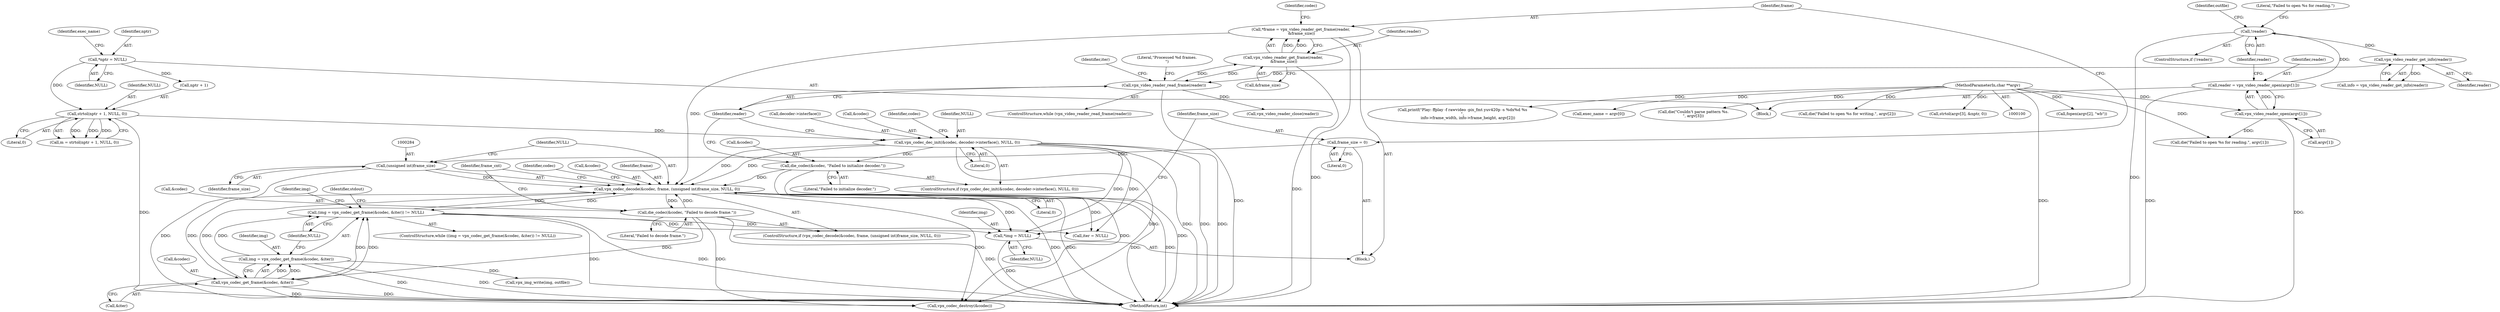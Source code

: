 digraph "0_Android_5a9753fca56f0eeb9f61e342b2fccffc364f9426_1@pointer" {
"1000263" [label="(Call,*img = NULL)"];
"1000244" [label="(Call,vpx_codec_dec_init(&codec, decoder->interface(), NULL, 0))"];
"1000191" [label="(Call,strtol(nptr + 1, NULL, 0))"];
"1000138" [label="(Call,*nptr = NULL)"];
"1000326" [label="(Call,(img = vpx_codec_get_frame(&codec, &iter)) != NULL)"];
"1000327" [label="(Call,img = vpx_codec_get_frame(&codec, &iter))"];
"1000329" [label="(Call,vpx_codec_get_frame(&codec, &iter))"];
"1000279" [label="(Call,vpx_codec_decode(&codec, frame, (unsigned int)frame_size, NULL, 0))"];
"1000250" [label="(Call,die_codec(&codec, \"Failed to initialize decoder.\"))"];
"1000288" [label="(Call,die_codec(&codec, \"Failed to decode frame.\"))"];
"1000272" [label="(Call,*frame = vpx_video_reader_get_frame(reader,\n &frame_size))"];
"1000274" [label="(Call,vpx_video_reader_get_frame(reader,\n &frame_size))"];
"1000255" [label="(Call,vpx_video_reader_read_frame(reader))"];
"1000226" [label="(Call,vpx_video_reader_get_info(reader))"];
"1000159" [label="(Call,!reader)"];
"1000152" [label="(Call,reader = vpx_video_reader_open(argv[1]))"];
"1000154" [label="(Call,vpx_video_reader_open(argv[1]))"];
"1000102" [label="(MethodParameterIn,char **argv)"];
"1000283" [label="(Call,(unsigned int)frame_size)"];
"1000267" [label="(Call,frame_size = 0)"];
"1000335" [label="(Call,vpx_img_write(img, outfile))"];
"1000161" [label="(Call,die(\"Failed to open %s for reading.\", argv[1]))"];
"1000170" [label="(Call,fopen(argv[2], \"wb\"))"];
"1000257" [label="(Block,)"];
"1000191" [label="(Call,strtol(nptr + 1, NULL, 0))"];
"1000153" [label="(Identifier,reader)"];
"1000255" [label="(Call,vpx_video_reader_read_frame(reader))"];
"1000265" [label="(Identifier,NULL)"];
"1000248" [label="(Identifier,NULL)"];
"1000154" [label="(Call,vpx_video_reader_open(argv[1]))"];
"1000373" [label="(MethodReturn,int)"];
"1000263" [label="(Call,*img = NULL)"];
"1000256" [label="(Identifier,reader)"];
"1000278" [label="(ControlStructure,if (vpx_codec_decode(&codec, frame, (unsigned int)frame_size, NULL, 0)))"];
"1000285" [label="(Identifier,frame_size)"];
"1000139" [label="(Identifier,nptr)"];
"1000102" [label="(MethodParameterIn,char **argv)"];
"1000227" [label="(Identifier,reader)"];
"1000159" [label="(Call,!reader)"];
"1000356" [label="(Call,printf(\"Play: ffplay -f rawvideo -pix_fmt yuv420p -s %dx%d %s\n\",\n         info->frame_width, info->frame_height, argv[2]))"];
"1000244" [label="(Call,vpx_codec_dec_init(&codec, decoder->interface(), NULL, 0))"];
"1000141" [label="(Call,exec_name = argv[0])"];
"1000251" [label="(Call,&codec)"];
"1000328" [label="(Identifier,img)"];
"1000291" [label="(Literal,\"Failed to decode frame.\")"];
"1000367" [label="(Call,vpx_video_reader_close(reader))"];
"1000219" [label="(Call,die(\"Couldn't parse pattern %s.\n\", argv[3]))"];
"1000289" [label="(Call,&codec)"];
"1000336" [label="(Identifier,img)"];
"1000293" [label="(Identifier,frame_cnt)"];
"1000334" [label="(Identifier,NULL)"];
"1000224" [label="(Call,info = vpx_video_reader_get_info(reader))"];
"1000267" [label="(Call,frame_size = 0)"];
"1000346" [label="(Literal,\"Processed %d frames.\n\")"];
"1000192" [label="(Call,nptr + 1)"];
"1000226" [label="(Call,vpx_video_reader_get_info(reader))"];
"1000264" [label="(Identifier,img)"];
"1000325" [label="(ControlStructure,while ((img = vpx_codec_get_frame(&codec, &iter)) != NULL))"];
"1000332" [label="(Call,&iter)"];
"1000283" [label="(Call,(unsigned int)frame_size)"];
"1000329" [label="(Call,vpx_codec_get_frame(&codec, &iter))"];
"1000243" [label="(ControlStructure,if (vpx_codec_dec_init(&codec, decoder->interface(), NULL, 0)))"];
"1000290" [label="(Identifier,codec)"];
"1000175" [label="(Call,die(\"Failed to open %s for writing.\", argv[2]))"];
"1000327" [label="(Call,img = vpx_codec_get_frame(&codec, &iter))"];
"1000247" [label="(Call,decoder->interface())"];
"1000249" [label="(Literal,0)"];
"1000196" [label="(Literal,0)"];
"1000160" [label="(Identifier,reader)"];
"1000195" [label="(Identifier,NULL)"];
"1000253" [label="(Literal,\"Failed to initialize decoder.\")"];
"1000182" [label="(Call,strtol(argv[3], &nptr, 0))"];
"1000279" [label="(Call,vpx_codec_decode(&codec, frame, (unsigned int)frame_size, NULL, 0))"];
"1000250" [label="(Call,die_codec(&codec, \"Failed to initialize decoder.\"))"];
"1000189" [label="(Call,m = strtol(nptr + 1, NULL, 0))"];
"1000280" [label="(Call,&codec)"];
"1000330" [label="(Call,&codec)"];
"1000281" [label="(Identifier,codec)"];
"1000260" [label="(Identifier,iter)"];
"1000162" [label="(Literal,\"Failed to open %s for reading.\")"];
"1000142" [label="(Identifier,exec_name)"];
"1000288" [label="(Call,die_codec(&codec, \"Failed to decode frame.\"))"];
"1000169" [label="(Identifier,outfile)"];
"1000282" [label="(Identifier,frame)"];
"1000349" [label="(Call,vpx_codec_destroy(&codec))"];
"1000268" [label="(Identifier,frame_size)"];
"1000274" [label="(Call,vpx_video_reader_get_frame(reader,\n &frame_size))"];
"1000138" [label="(Call,*nptr = NULL)"];
"1000275" [label="(Identifier,reader)"];
"1000273" [label="(Identifier,frame)"];
"1000155" [label="(Call,argv[1])"];
"1000254" [label="(ControlStructure,while (vpx_video_reader_read_frame(reader)))"];
"1000286" [label="(Identifier,NULL)"];
"1000245" [label="(Call,&codec)"];
"1000272" [label="(Call,*frame = vpx_video_reader_get_frame(reader,\n &frame_size))"];
"1000269" [label="(Literal,0)"];
"1000287" [label="(Literal,0)"];
"1000158" [label="(ControlStructure,if (!reader))"];
"1000152" [label="(Call,reader = vpx_video_reader_open(argv[1]))"];
"1000103" [label="(Block,)"];
"1000344" [label="(Identifier,stdout)"];
"1000259" [label="(Call,iter = NULL)"];
"1000252" [label="(Identifier,codec)"];
"1000140" [label="(Identifier,NULL)"];
"1000276" [label="(Call,&frame_size)"];
"1000326" [label="(Call,(img = vpx_codec_get_frame(&codec, &iter)) != NULL)"];
"1000263" -> "1000257"  [label="AST: "];
"1000263" -> "1000265"  [label="CFG: "];
"1000264" -> "1000263"  [label="AST: "];
"1000265" -> "1000263"  [label="AST: "];
"1000268" -> "1000263"  [label="CFG: "];
"1000263" -> "1000373"  [label="DDG: "];
"1000244" -> "1000263"  [label="DDG: "];
"1000326" -> "1000263"  [label="DDG: "];
"1000279" -> "1000263"  [label="DDG: "];
"1000244" -> "1000243"  [label="AST: "];
"1000244" -> "1000249"  [label="CFG: "];
"1000245" -> "1000244"  [label="AST: "];
"1000247" -> "1000244"  [label="AST: "];
"1000248" -> "1000244"  [label="AST: "];
"1000249" -> "1000244"  [label="AST: "];
"1000252" -> "1000244"  [label="CFG: "];
"1000256" -> "1000244"  [label="CFG: "];
"1000244" -> "1000373"  [label="DDG: "];
"1000244" -> "1000373"  [label="DDG: "];
"1000244" -> "1000373"  [label="DDG: "];
"1000191" -> "1000244"  [label="DDG: "];
"1000244" -> "1000250"  [label="DDG: "];
"1000244" -> "1000259"  [label="DDG: "];
"1000244" -> "1000279"  [label="DDG: "];
"1000244" -> "1000279"  [label="DDG: "];
"1000244" -> "1000349"  [label="DDG: "];
"1000191" -> "1000189"  [label="AST: "];
"1000191" -> "1000196"  [label="CFG: "];
"1000192" -> "1000191"  [label="AST: "];
"1000195" -> "1000191"  [label="AST: "];
"1000196" -> "1000191"  [label="AST: "];
"1000189" -> "1000191"  [label="CFG: "];
"1000191" -> "1000373"  [label="DDG: "];
"1000191" -> "1000189"  [label="DDG: "];
"1000191" -> "1000189"  [label="DDG: "];
"1000191" -> "1000189"  [label="DDG: "];
"1000138" -> "1000191"  [label="DDG: "];
"1000138" -> "1000103"  [label="AST: "];
"1000138" -> "1000140"  [label="CFG: "];
"1000139" -> "1000138"  [label="AST: "];
"1000140" -> "1000138"  [label="AST: "];
"1000142" -> "1000138"  [label="CFG: "];
"1000138" -> "1000192"  [label="DDG: "];
"1000326" -> "1000325"  [label="AST: "];
"1000326" -> "1000334"  [label="CFG: "];
"1000327" -> "1000326"  [label="AST: "];
"1000334" -> "1000326"  [label="AST: "];
"1000336" -> "1000326"  [label="CFG: "];
"1000344" -> "1000326"  [label="CFG: "];
"1000326" -> "1000373"  [label="DDG: "];
"1000326" -> "1000373"  [label="DDG: "];
"1000326" -> "1000259"  [label="DDG: "];
"1000326" -> "1000279"  [label="DDG: "];
"1000327" -> "1000326"  [label="DDG: "];
"1000329" -> "1000326"  [label="DDG: "];
"1000329" -> "1000326"  [label="DDG: "];
"1000279" -> "1000326"  [label="DDG: "];
"1000327" -> "1000329"  [label="CFG: "];
"1000328" -> "1000327"  [label="AST: "];
"1000329" -> "1000327"  [label="AST: "];
"1000334" -> "1000327"  [label="CFG: "];
"1000327" -> "1000373"  [label="DDG: "];
"1000327" -> "1000373"  [label="DDG: "];
"1000329" -> "1000327"  [label="DDG: "];
"1000329" -> "1000327"  [label="DDG: "];
"1000327" -> "1000335"  [label="DDG: "];
"1000329" -> "1000332"  [label="CFG: "];
"1000330" -> "1000329"  [label="AST: "];
"1000332" -> "1000329"  [label="AST: "];
"1000329" -> "1000373"  [label="DDG: "];
"1000329" -> "1000279"  [label="DDG: "];
"1000279" -> "1000329"  [label="DDG: "];
"1000288" -> "1000329"  [label="DDG: "];
"1000329" -> "1000349"  [label="DDG: "];
"1000279" -> "1000278"  [label="AST: "];
"1000279" -> "1000287"  [label="CFG: "];
"1000280" -> "1000279"  [label="AST: "];
"1000282" -> "1000279"  [label="AST: "];
"1000283" -> "1000279"  [label="AST: "];
"1000286" -> "1000279"  [label="AST: "];
"1000287" -> "1000279"  [label="AST: "];
"1000290" -> "1000279"  [label="CFG: "];
"1000293" -> "1000279"  [label="CFG: "];
"1000279" -> "1000373"  [label="DDG: "];
"1000279" -> "1000373"  [label="DDG: "];
"1000279" -> "1000373"  [label="DDG: "];
"1000279" -> "1000373"  [label="DDG: "];
"1000279" -> "1000259"  [label="DDG: "];
"1000250" -> "1000279"  [label="DDG: "];
"1000288" -> "1000279"  [label="DDG: "];
"1000272" -> "1000279"  [label="DDG: "];
"1000283" -> "1000279"  [label="DDG: "];
"1000279" -> "1000288"  [label="DDG: "];
"1000279" -> "1000349"  [label="DDG: "];
"1000250" -> "1000243"  [label="AST: "];
"1000250" -> "1000253"  [label="CFG: "];
"1000251" -> "1000250"  [label="AST: "];
"1000253" -> "1000250"  [label="AST: "];
"1000256" -> "1000250"  [label="CFG: "];
"1000250" -> "1000373"  [label="DDG: "];
"1000250" -> "1000349"  [label="DDG: "];
"1000288" -> "1000278"  [label="AST: "];
"1000288" -> "1000291"  [label="CFG: "];
"1000289" -> "1000288"  [label="AST: "];
"1000291" -> "1000288"  [label="AST: "];
"1000293" -> "1000288"  [label="CFG: "];
"1000288" -> "1000373"  [label="DDG: "];
"1000288" -> "1000349"  [label="DDG: "];
"1000272" -> "1000257"  [label="AST: "];
"1000272" -> "1000274"  [label="CFG: "];
"1000273" -> "1000272"  [label="AST: "];
"1000274" -> "1000272"  [label="AST: "];
"1000281" -> "1000272"  [label="CFG: "];
"1000272" -> "1000373"  [label="DDG: "];
"1000274" -> "1000272"  [label="DDG: "];
"1000274" -> "1000272"  [label="DDG: "];
"1000274" -> "1000276"  [label="CFG: "];
"1000275" -> "1000274"  [label="AST: "];
"1000276" -> "1000274"  [label="AST: "];
"1000274" -> "1000373"  [label="DDG: "];
"1000274" -> "1000255"  [label="DDG: "];
"1000255" -> "1000274"  [label="DDG: "];
"1000255" -> "1000254"  [label="AST: "];
"1000255" -> "1000256"  [label="CFG: "];
"1000256" -> "1000255"  [label="AST: "];
"1000260" -> "1000255"  [label="CFG: "];
"1000346" -> "1000255"  [label="CFG: "];
"1000255" -> "1000373"  [label="DDG: "];
"1000226" -> "1000255"  [label="DDG: "];
"1000255" -> "1000367"  [label="DDG: "];
"1000226" -> "1000224"  [label="AST: "];
"1000226" -> "1000227"  [label="CFG: "];
"1000227" -> "1000226"  [label="AST: "];
"1000224" -> "1000226"  [label="CFG: "];
"1000226" -> "1000224"  [label="DDG: "];
"1000159" -> "1000226"  [label="DDG: "];
"1000159" -> "1000158"  [label="AST: "];
"1000159" -> "1000160"  [label="CFG: "];
"1000160" -> "1000159"  [label="AST: "];
"1000162" -> "1000159"  [label="CFG: "];
"1000169" -> "1000159"  [label="CFG: "];
"1000159" -> "1000373"  [label="DDG: "];
"1000152" -> "1000159"  [label="DDG: "];
"1000152" -> "1000103"  [label="AST: "];
"1000152" -> "1000154"  [label="CFG: "];
"1000153" -> "1000152"  [label="AST: "];
"1000154" -> "1000152"  [label="AST: "];
"1000160" -> "1000152"  [label="CFG: "];
"1000152" -> "1000373"  [label="DDG: "];
"1000154" -> "1000152"  [label="DDG: "];
"1000154" -> "1000155"  [label="CFG: "];
"1000155" -> "1000154"  [label="AST: "];
"1000154" -> "1000373"  [label="DDG: "];
"1000102" -> "1000154"  [label="DDG: "];
"1000154" -> "1000161"  [label="DDG: "];
"1000102" -> "1000100"  [label="AST: "];
"1000102" -> "1000373"  [label="DDG: "];
"1000102" -> "1000141"  [label="DDG: "];
"1000102" -> "1000161"  [label="DDG: "];
"1000102" -> "1000170"  [label="DDG: "];
"1000102" -> "1000175"  [label="DDG: "];
"1000102" -> "1000182"  [label="DDG: "];
"1000102" -> "1000219"  [label="DDG: "];
"1000102" -> "1000356"  [label="DDG: "];
"1000283" -> "1000285"  [label="CFG: "];
"1000284" -> "1000283"  [label="AST: "];
"1000285" -> "1000283"  [label="AST: "];
"1000286" -> "1000283"  [label="CFG: "];
"1000283" -> "1000373"  [label="DDG: "];
"1000267" -> "1000283"  [label="DDG: "];
"1000267" -> "1000257"  [label="AST: "];
"1000267" -> "1000269"  [label="CFG: "];
"1000268" -> "1000267"  [label="AST: "];
"1000269" -> "1000267"  [label="AST: "];
"1000273" -> "1000267"  [label="CFG: "];
}
